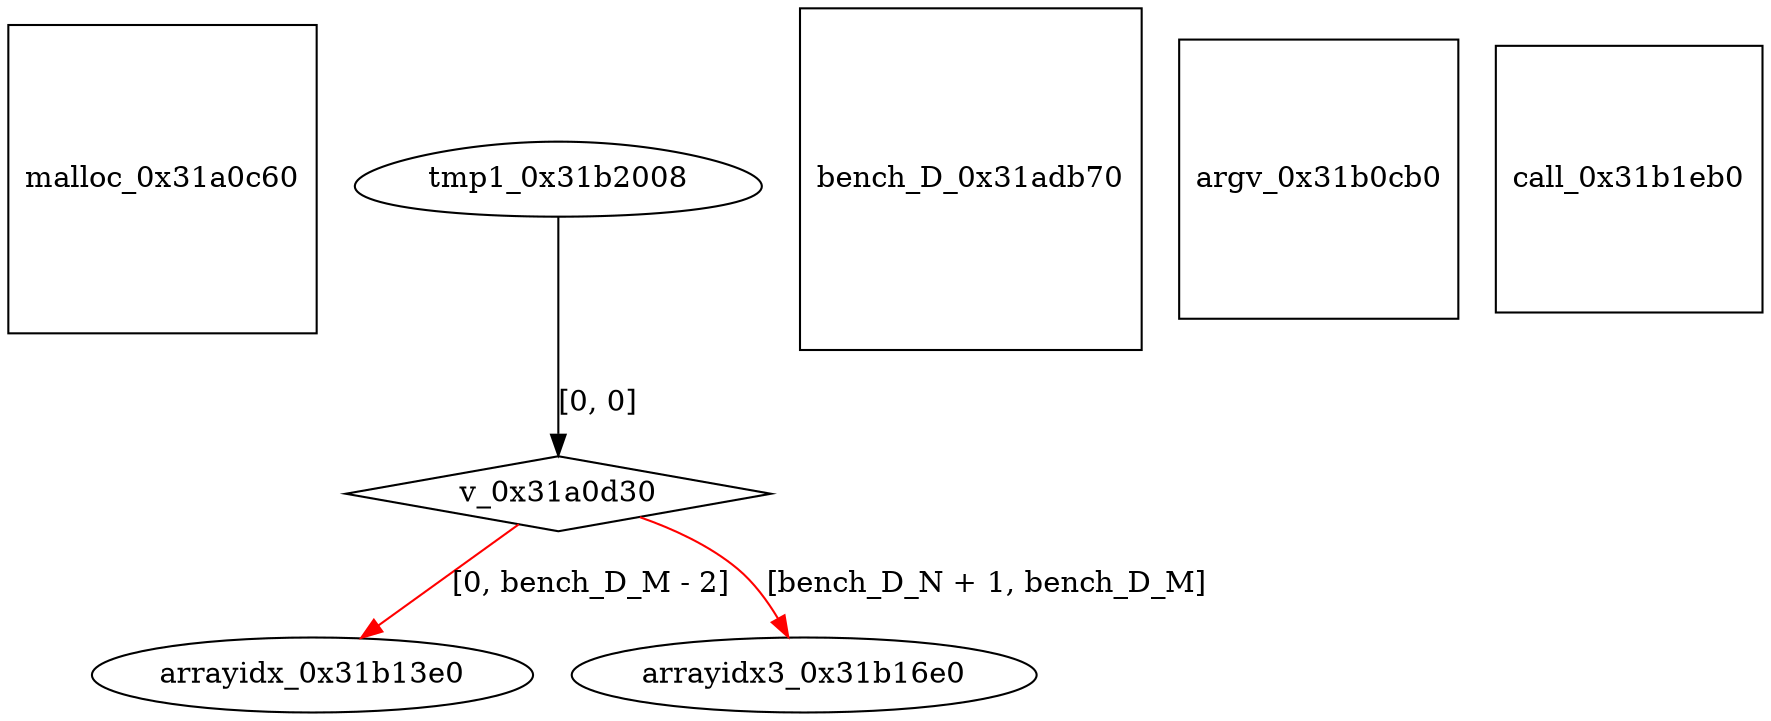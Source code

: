 digraph grafico {
"malloc_0x31a0c60" [shape=square];
"v_0x31a0d30" [shape=diamond];
"tmp1_0x31b2008" -> "v_0x31a0d30" [label="[0, 0]"];
"bench_D_0x31adb70" [shape=square];
"argv_0x31b0cb0" [shape=square];
"arrayidx_0x31b13e0" [shape=ellipse];
"v_0x31a0d30" -> "arrayidx_0x31b13e0" [label="[0, bench_D_M - 2]",color=red];
"arrayidx3_0x31b16e0" [shape=ellipse];
"v_0x31a0d30" -> "arrayidx3_0x31b16e0" [label="[bench_D_N + 1, bench_D_M]",color=red];
"call_0x31b1eb0" [shape=square];
"tmp1_0x31b2008" [shape=egg];
}